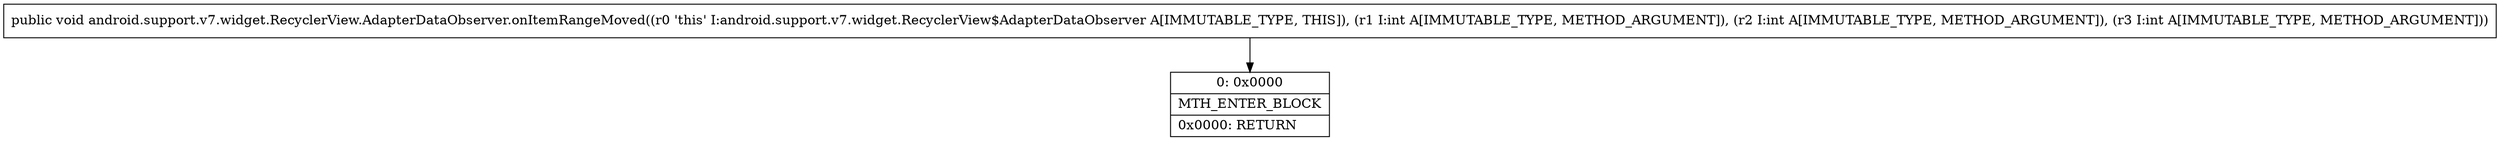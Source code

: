 digraph "CFG forandroid.support.v7.widget.RecyclerView.AdapterDataObserver.onItemRangeMoved(III)V" {
Node_0 [shape=record,label="{0\:\ 0x0000|MTH_ENTER_BLOCK\l|0x0000: RETURN   \l}"];
MethodNode[shape=record,label="{public void android.support.v7.widget.RecyclerView.AdapterDataObserver.onItemRangeMoved((r0 'this' I:android.support.v7.widget.RecyclerView$AdapterDataObserver A[IMMUTABLE_TYPE, THIS]), (r1 I:int A[IMMUTABLE_TYPE, METHOD_ARGUMENT]), (r2 I:int A[IMMUTABLE_TYPE, METHOD_ARGUMENT]), (r3 I:int A[IMMUTABLE_TYPE, METHOD_ARGUMENT])) }"];
MethodNode -> Node_0;
}

